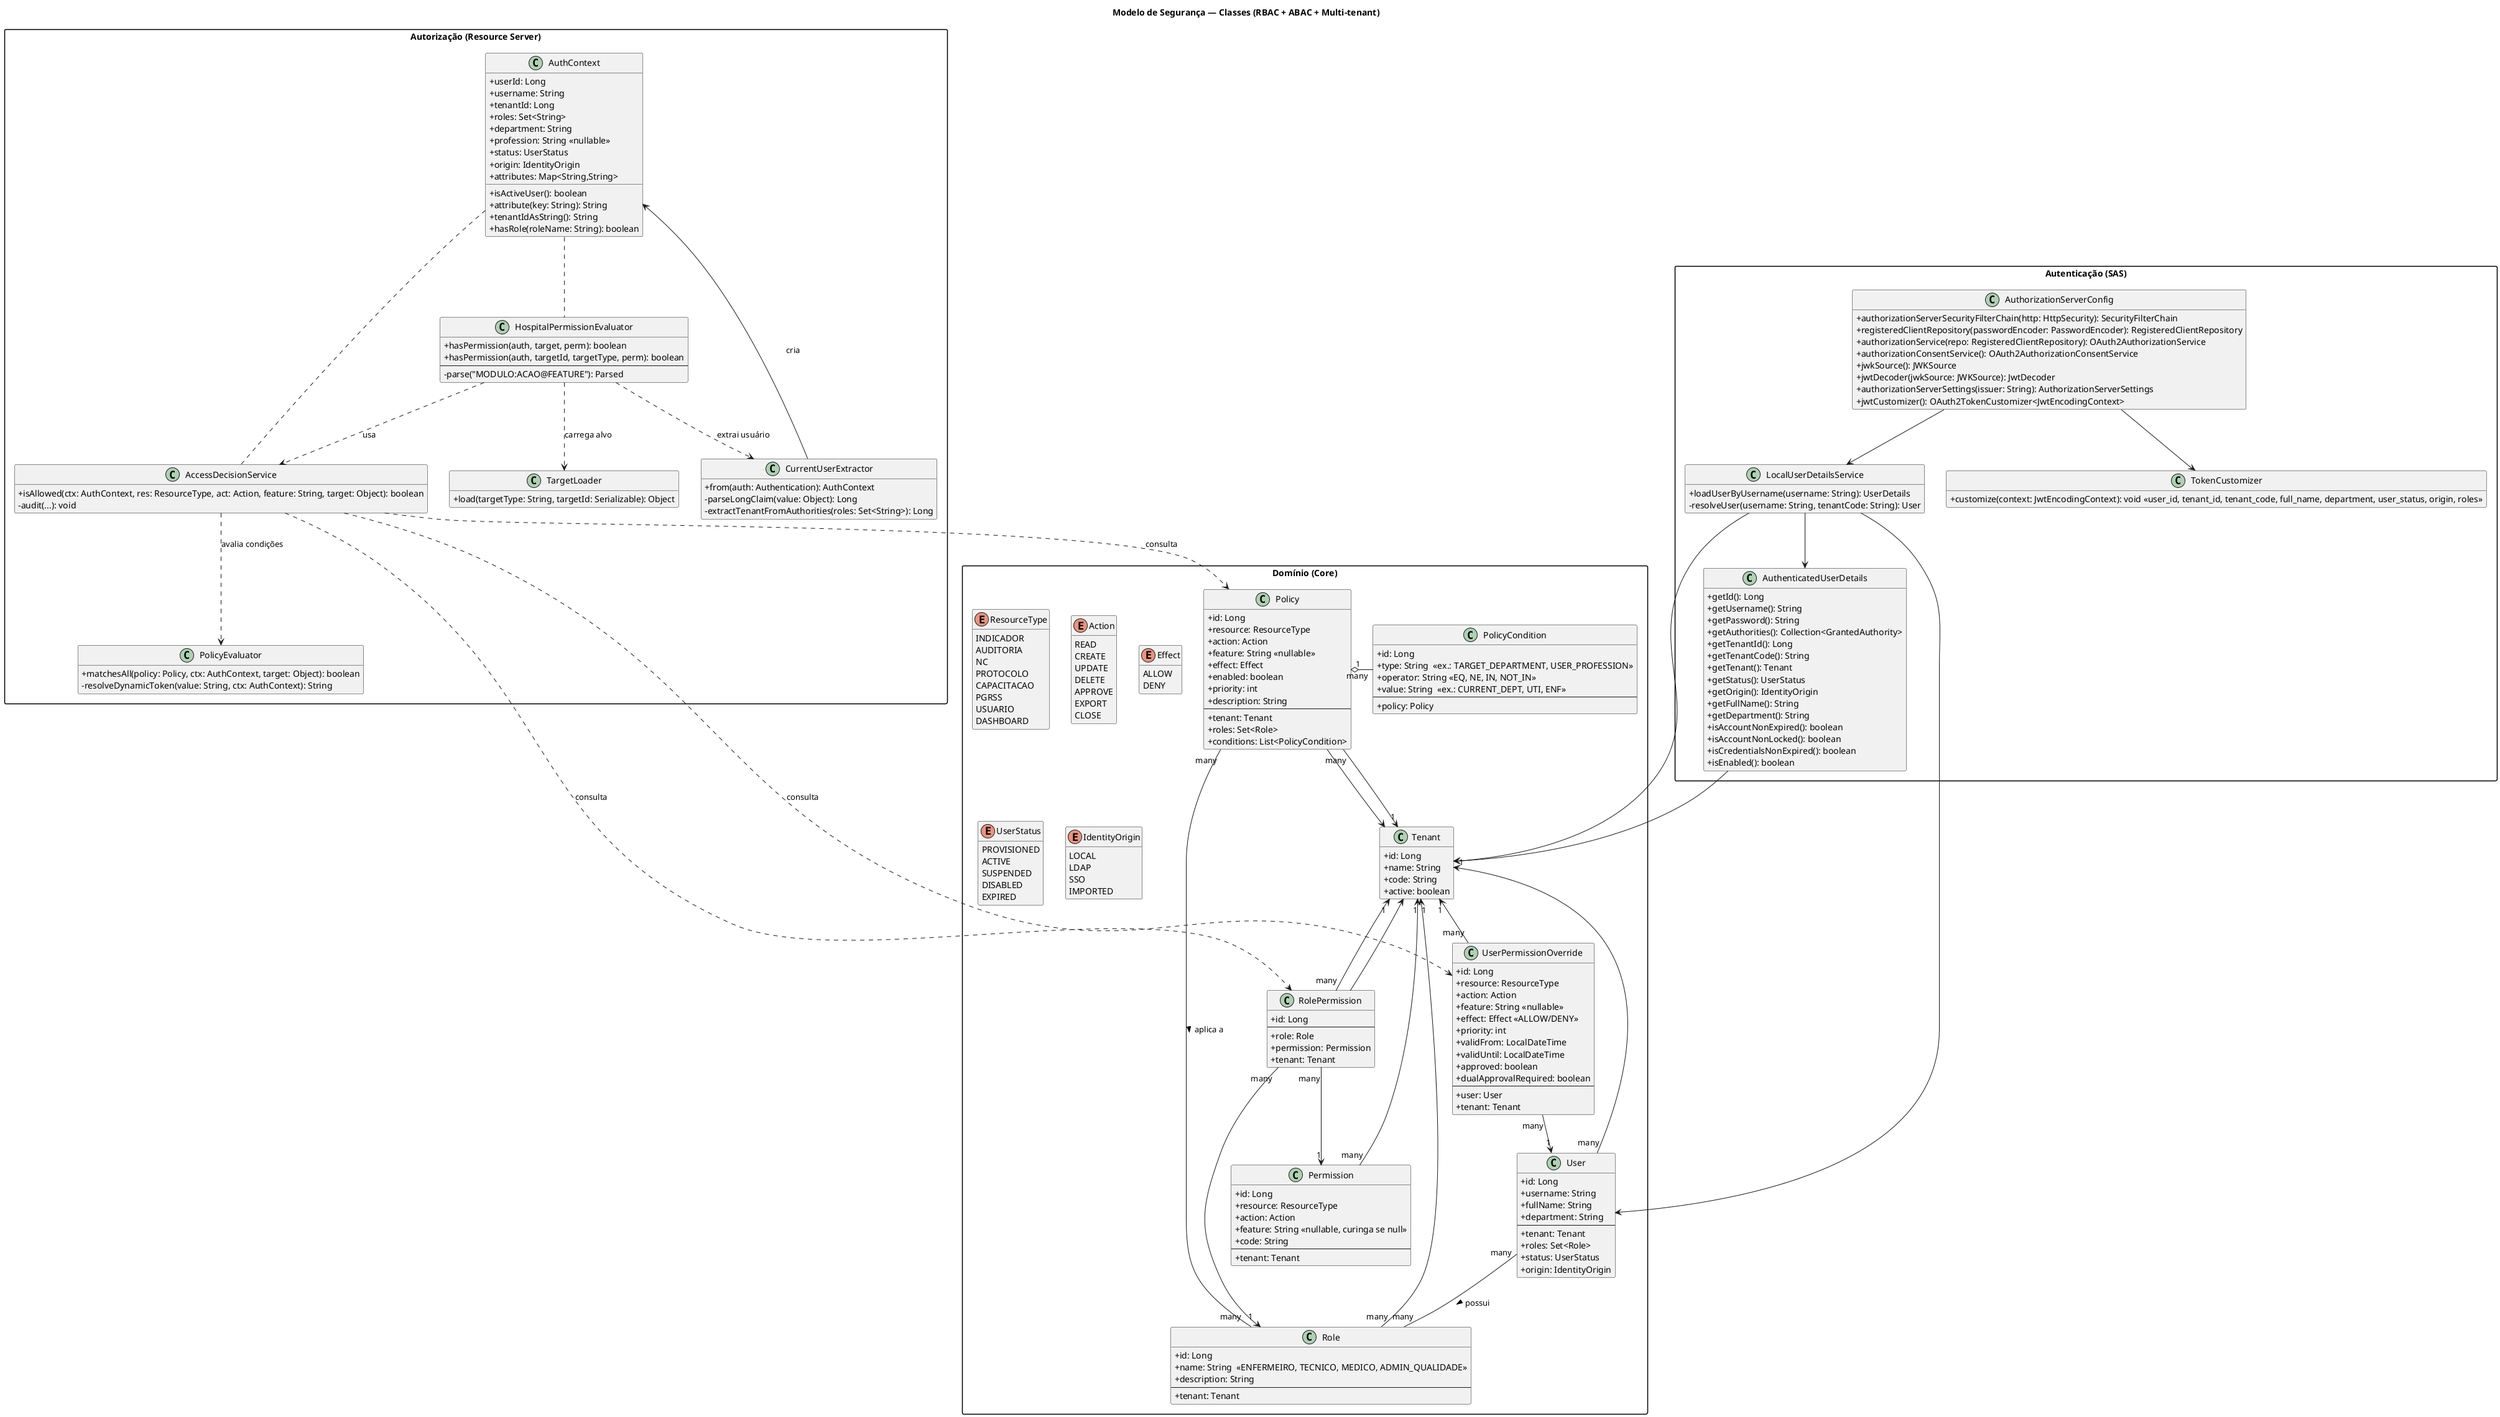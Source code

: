 @startuml
skinparam classAttributeIconSize 0
skinparam packageStyle rectangle
hide empty members

title Modelo de Segurança — Classes (RBAC + ABAC + Multi-tenant)

package "Domínio (Core)" {
  class Tenant {
    +id: Long
    +name: String
    +code: String
    +active: boolean
  }

  class User {
    +id: Long
    +username: String
    +fullName: String
    +department: String
    --
    +tenant: Tenant
    +roles: Set<Role>
    +status: UserStatus
    +origin: IdentityOrigin
  }

  class Role {
    +id: Long
    +name: String  <<ENFERMEIRO, TECNICO, MEDICO, ADMIN_QUALIDADE>>
    +description: String
    --
    +tenant: Tenant
  }

  class Permission {
    +id: Long
    +resource: ResourceType
    +action: Action
    +feature: String <<nullable, curinga se null>>
    +code: String
    --
    +tenant: Tenant
  }

  class RolePermission {
    +id: Long
    --
    +role: Role
    +permission: Permission
    +tenant: Tenant
  }

  class UserPermissionOverride {
    +id: Long
    +resource: ResourceType
    +action: Action
    +feature: String <<nullable>>
    +effect: Effect <<ALLOW/DENY>>
    +priority: int
    +validFrom: LocalDateTime
    +validUntil: LocalDateTime
    +approved: boolean
    +dualApprovalRequired: boolean
    --
    +user: User
    +tenant: Tenant
  }

  class Policy {
    +id: Long
    +resource: ResourceType
    +action: Action
    +feature: String <<nullable>>
    +effect: Effect
    +enabled: boolean
    +priority: int
    +description: String
    --
    +tenant: Tenant
    +roles: Set<Role>
    +conditions: List<PolicyCondition>
  }

  class PolicyCondition {
    +id: Long
    +type: String  <<ex.: TARGET_DEPARTMENT, USER_PROFESSION>>
    +operator: String <<EQ, NE, IN, NOT_IN>>
    +value: String  <<ex.: CURRENT_DEPT, UTI, ENF>>
    --
    +policy: Policy
  }

  enum ResourceType {
    INDICADOR
    AUDITORIA
    NC
    PROTOCOLO
    CAPACITACAO
    PGRSS
    USUARIO
    DASHBOARD
  }

  enum Action {
    READ
    CREATE
    UPDATE
    DELETE
    APPROVE
    EXPORT
    CLOSE
  }

  enum Effect {
    ALLOW
    DENY
  }

  enum UserStatus {
    PROVISIONED
    ACTIVE
    SUSPENDED
    DISABLED
    EXPIRED
  }

  enum IdentityOrigin {
    LOCAL
    LDAP
    SSO
    IMPORTED
  }
}

package "Autenticação (SAS)" {
  class AuthorizationServerConfig {
    +authorizationServerSecurityFilterChain(http: HttpSecurity): SecurityFilterChain
    +registeredClientRepository(passwordEncoder: PasswordEncoder): RegisteredClientRepository
    +authorizationService(repo: RegisteredClientRepository): OAuth2AuthorizationService
    +authorizationConsentService(): OAuth2AuthorizationConsentService
    +jwkSource(): JWKSource
    +jwtDecoder(jwkSource: JWKSource): JwtDecoder
    +authorizationServerSettings(issuer: String): AuthorizationServerSettings
    +jwtCustomizer(): OAuth2TokenCustomizer<JwtEncodingContext>
  }

  class LocalUserDetailsService {
    +loadUserByUsername(username: String): UserDetails
    -resolveUser(username: String, tenantCode: String): User
  }

  class AuthenticatedUserDetails {
    +getId(): Long
    +getUsername(): String
    +getPassword(): String
    +getAuthorities(): Collection<GrantedAuthority>
    +getTenantId(): Long
    +getTenantCode(): String
    +getTenant(): Tenant
    +getStatus(): UserStatus
    +getOrigin(): IdentityOrigin
    +getFullName(): String
    +getDepartment(): String
    +isAccountNonExpired(): boolean
    +isAccountNonLocked(): boolean
    +isCredentialsNonExpired(): boolean
    +isEnabled(): boolean
  }

  class TokenCustomizer {
    +customize(context: JwtEncodingContext): void <<user_id, tenant_id, tenant_code, full_name, department, user_status, origin, roles>>
  }

  AuthorizationServerConfig --> LocalUserDetailsService
  AuthorizationServerConfig --> TokenCustomizer
  LocalUserDetailsService --> AuthenticatedUserDetails
  LocalUserDetailsService --> User
  LocalUserDetailsService --> Tenant
  AuthenticatedUserDetails --> Tenant
}

package "Autorização (Resource Server)" {
  class AuthContext {
    +userId: Long
    +username: String
    +tenantId: Long
    +roles: Set<String>
    +department: String
    +profession: String <<nullable>>
    +status: UserStatus
    +origin: IdentityOrigin
    +attributes: Map<String,String>
    +isActiveUser(): boolean
    +attribute(key: String): String
    +tenantIdAsString(): String
    +hasRole(roleName: String): boolean
  }

  class HospitalPermissionEvaluator {
    +hasPermission(auth, target, perm): boolean
    +hasPermission(auth, targetId, targetType, perm): boolean
    --
    -parse("MODULO:ACAO@FEATURE"): Parsed
  }

  class AccessDecisionService {
    +isAllowed(ctx: AuthContext, res: ResourceType, act: Action, feature: String, target: Object): boolean
    -audit(...): void
  }

  class PolicyEvaluator {
    +matchesAll(policy: Policy, ctx: AuthContext, target: Object): boolean
    -resolveDynamicToken(value: String, ctx: AuthContext): String
  }

  class TargetLoader {
    +load(targetType: String, targetId: Serializable): Object
  }

  class CurrentUserExtractor {
    +from(auth: Authentication): AuthContext
    -parseLongClaim(value: Object): Long
    -extractTenantFromAuthorities(roles: Set<String>): Long
  }
}

' ======= Relacionamentos =======

' Multi-tenant
Tenant "1" <-- "many" User
Tenant "1" <-- "many" Role
Tenant "1" <-- "many" Permission
Tenant "1" <-- "many" RolePermission
Tenant "1" <-- "many" UserPermissionOverride
Tenant "1" <-- "many" Policy
Policy "1" o- "many" PolicyCondition

' RBAC
User "many" -- "many" Role : possui >
RolePermission "many" --> "1" Role
RolePermission "many" --> "1" Permission
RolePermission --> Tenant

' Overrides (por usuário)
UserPermissionOverride "many" --> "1" User

' Policies (ABAC)
Policy "many" -- "many" Role : aplica a >
Policy --> Tenant

' Aplicação
HospitalPermissionEvaluator ..> AccessDecisionService : usa
HospitalPermissionEvaluator ..> TargetLoader : carrega alvo
HospitalPermissionEvaluator ..> CurrentUserExtractor : extrai usuário
AccessDecisionService ..> PolicyEvaluator : avalia condições
AccessDecisionService ..> Policy : consulta
AccessDecisionService ..> RolePermission : consulta
AccessDecisionService ..> UserPermissionOverride : consulta
AuthContext .. HospitalPermissionEvaluator
AuthContext .. AccessDecisionService
CurrentUserExtractor --> AuthContext : cria
@enduml

